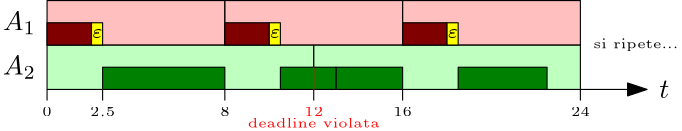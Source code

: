 <?xml version="1.0"?>
<!DOCTYPE ipe SYSTEM "ipe.dtd">
<ipe version="70218" creator="Ipe 7.2.28">
<info created="D:20241028185554" modified="D:20241028185554"/>
<ipestyle name="basic">
<symbol name="arrow/arc(spx)">
<path stroke="sym-stroke" fill="sym-stroke" pen="sym-pen">
0 0 m
-1 0.333 l
-1 -0.333 l
h
</path>
</symbol>
<symbol name="arrow/farc(spx)">
<path stroke="sym-stroke" fill="white" pen="sym-pen">
0 0 m
-1 0.333 l
-1 -0.333 l
h
</path>
</symbol>
<symbol name="arrow/ptarc(spx)">
<path stroke="sym-stroke" fill="sym-stroke" pen="sym-pen">
0 0 m
-1 0.333 l
-0.8 0 l
-1 -0.333 l
h
</path>
</symbol>
<symbol name="arrow/fptarc(spx)">
<path stroke="sym-stroke" fill="white" pen="sym-pen">
0 0 m
-1 0.333 l
-0.8 0 l
-1 -0.333 l
h
</path>
</symbol>
<symbol name="mark/circle(sx)" transformations="translations">
<path fill="sym-stroke">
0.6 0 0 0.6 0 0 e
0.4 0 0 0.4 0 0 e
</path>
</symbol>
<symbol name="mark/disk(sx)" transformations="translations">
<path fill="sym-stroke">
0.6 0 0 0.6 0 0 e
</path>
</symbol>
<symbol name="mark/fdisk(sfx)" transformations="translations">
<group>
<path fill="sym-fill">
0.5 0 0 0.5 0 0 e
</path>
<path fill="sym-stroke" fillrule="eofill">
0.6 0 0 0.6 0 0 e
0.4 0 0 0.4 0 0 e
</path>
</group>
</symbol>
<symbol name="mark/box(sx)" transformations="translations">
<path fill="sym-stroke" fillrule="eofill">
-0.6 -0.6 m
0.6 -0.6 l
0.6 0.6 l
-0.6 0.6 l
h
-0.4 -0.4 m
0.4 -0.4 l
0.4 0.4 l
-0.4 0.4 l
h
</path>
</symbol>
<symbol name="mark/square(sx)" transformations="translations">
<path fill="sym-stroke">
-0.6 -0.6 m
0.6 -0.6 l
0.6 0.6 l
-0.6 0.6 l
h
</path>
</symbol>
<symbol name="mark/fsquare(sfx)" transformations="translations">
<group>
<path fill="sym-fill">
-0.5 -0.5 m
0.5 -0.5 l
0.5 0.5 l
-0.5 0.5 l
h
</path>
<path fill="sym-stroke" fillrule="eofill">
-0.6 -0.6 m
0.6 -0.6 l
0.6 0.6 l
-0.6 0.6 l
h
-0.4 -0.4 m
0.4 -0.4 l
0.4 0.4 l
-0.4 0.4 l
h
</path>
</group>
</symbol>
<symbol name="mark/cross(sx)" transformations="translations">
<group>
<path fill="sym-stroke">
-0.43 -0.57 m
0.57 0.43 l
0.43 0.57 l
-0.57 -0.43 l
h
</path>
<path fill="sym-stroke">
-0.43 0.57 m
0.57 -0.43 l
0.43 -0.57 l
-0.57 0.43 l
h
</path>
</group>
</symbol>
<symbol name="arrow/fnormal(spx)">
<path stroke="sym-stroke" fill="white" pen="sym-pen">
0 0 m
-1 0.333 l
-1 -0.333 l
h
</path>
</symbol>
<symbol name="arrow/pointed(spx)">
<path stroke="sym-stroke" fill="sym-stroke" pen="sym-pen">
0 0 m
-1 0.333 l
-0.8 0 l
-1 -0.333 l
h
</path>
</symbol>
<symbol name="arrow/fpointed(spx)">
<path stroke="sym-stroke" fill="white" pen="sym-pen">
0 0 m
-1 0.333 l
-0.8 0 l
-1 -0.333 l
h
</path>
</symbol>
<symbol name="arrow/linear(spx)">
<path stroke="sym-stroke" pen="sym-pen">
-1 0.333 m
0 0 l
-1 -0.333 l
</path>
</symbol>
<symbol name="arrow/fdouble(spx)">
<path stroke="sym-stroke" fill="white" pen="sym-pen">
0 0 m
-1 0.333 l
-1 -0.333 l
h
-1 0 m
-2 0.333 l
-2 -0.333 l
h
</path>
</symbol>
<symbol name="arrow/double(spx)">
<path stroke="sym-stroke" fill="sym-stroke" pen="sym-pen">
0 0 m
-1 0.333 l
-1 -0.333 l
h
-1 0 m
-2 0.333 l
-2 -0.333 l
h
</path>
</symbol>
<symbol name="arrow/mid-normal(spx)">
<path stroke="sym-stroke" fill="sym-stroke" pen="sym-pen">
0.5 0 m
-0.5 0.333 l
-0.5 -0.333 l
h
</path>
</symbol>
<symbol name="arrow/mid-fnormal(spx)">
<path stroke="sym-stroke" fill="white" pen="sym-pen">
0.5 0 m
-0.5 0.333 l
-0.5 -0.333 l
h
</path>
</symbol>
<symbol name="arrow/mid-pointed(spx)">
<path stroke="sym-stroke" fill="sym-stroke" pen="sym-pen">
0.5 0 m
-0.5 0.333 l
-0.3 0 l
-0.5 -0.333 l
h
</path>
</symbol>
<symbol name="arrow/mid-fpointed(spx)">
<path stroke="sym-stroke" fill="white" pen="sym-pen">
0.5 0 m
-0.5 0.333 l
-0.3 0 l
-0.5 -0.333 l
h
</path>
</symbol>
<symbol name="arrow/mid-double(spx)">
<path stroke="sym-stroke" fill="sym-stroke" pen="sym-pen">
1 0 m
0 0.333 l
0 -0.333 l
h
0 0 m
-1 0.333 l
-1 -0.333 l
h
</path>
</symbol>
<symbol name="arrow/mid-fdouble(spx)">
<path stroke="sym-stroke" fill="white" pen="sym-pen">
1 0 m
0 0.333 l
0 -0.333 l
h
0 0 m
-1 0.333 l
-1 -0.333 l
h
</path>
</symbol>
<anglesize name="22.5 deg" value="22.5"/>
<anglesize name="30 deg" value="30"/>
<anglesize name="45 deg" value="45"/>
<anglesize name="60 deg" value="60"/>
<anglesize name="90 deg" value="90"/>
<arrowsize name="large" value="10"/>
<arrowsize name="small" value="5"/>
<arrowsize name="tiny" value="3"/>
<color name="blue" value="0 0 1"/>
<color name="brown" value="0.647 0.165 0.165"/>
<color name="darkblue" value="0 0 0.545"/>
<color name="darkcyan" value="0 0.545 0.545"/>
<color name="darkgray" value="0.663"/>
<color name="darkgreen" value="0 0.392 0"/>
<color name="darkmagenta" value="0.545 0 0.545"/>
<color name="darkorange" value="1 0.549 0"/>
<color name="darkred" value="0.545 0 0"/>
<color name="gold" value="1 0.843 0"/>
<color name="gray" value="0.745"/>
<color name="green" value="0 1 0"/>
<color name="lightblue" value="0.678 0.847 0.902"/>
<color name="lightcyan" value="0.878 1 1"/>
<color name="lightgray" value="0.827"/>
<color name="lightgreen" value="0.565 0.933 0.565"/>
<color name="lightyellow" value="1 1 0.878"/>
<color name="navy" value="0 0 0.502"/>
<color name="orange" value="1 0.647 0"/>
<color name="pink" value="1 0.753 0.796"/>
<color name="purple" value="0.627 0.125 0.941"/>
<color name="red" value="1 0 0"/>
<color name="seagreen" value="0.18 0.545 0.341"/>
<color name="turquoise" value="0.251 0.878 0.816"/>
<color name="violet" value="0.933 0.51 0.933"/>
<color name="yellow" value="1 1 0"/>
<dashstyle name="dash dot dotted" value="[4 2 1 2 1 2] 0"/>
<dashstyle name="dash dotted" value="[4 2 1 2] 0"/>
<dashstyle name="dashed" value="[4] 0"/>
<dashstyle name="dotted" value="[1 3] 0"/>
<gridsize name="10 pts (~3.5 mm)" value="10"/>
<gridsize name="14 pts (~5 mm)" value="14"/>
<gridsize name="16 pts (~6 mm)" value="16"/>
<gridsize name="20 pts (~7 mm)" value="20"/>
<gridsize name="28 pts (~10 mm)" value="28"/>
<gridsize name="32 pts (~12 mm)" value="32"/>
<gridsize name="4 pts" value="4"/>
<gridsize name="56 pts (~20 mm)" value="56"/>
<gridsize name="8 pts (~3 mm)" value="8"/>
<opacity name="10%" value="0.1"/>
<opacity name="30%" value="0.3"/>
<opacity name="50%" value="0.5"/>
<opacity name="75%" value="0.75"/>
<pen name="fat" value="1.2"/>
<pen name="heavier" value="0.8"/>
<pen name="ultrafat" value="2"/>
<symbolsize name="large" value="5"/>
<symbolsize name="small" value="2"/>
<symbolsize name="tiny" value="1.1"/>
<textsize name="Huge" value="\Huge"/>
<textsize name="LARGE" value="\LARGE"/>
<textsize name="Large" value="\Large"/>
<textsize name="footnote" value="\footnotesize"/>
<textsize name="huge" value="\huge"/>
<textsize name="large" value="\large"/>
<textsize name="script" value="\scriptsize"/>
<textsize name="small" value="\small"/>
<textsize name="tiny" value="\tiny"/>
<textstyle name="center" begin="\begin{center}" end="\end{center}"/>
<textstyle name="item" begin="\begin{itemize}\item{}" end="\end{itemize}"/>
<textstyle name="itemize" begin="\begin{itemize}" end="\end{itemize}"/>
<tiling name="falling" angle="-60" step="4" width="1"/>
<tiling name="rising" angle="30" step="4" width="1"/>
</ipestyle>
<page>
<layer name="alpha"/>
<view layers="alpha" active="alpha"/>
<path layer="alpha" matrix="1 0 0 1 48 -16" stroke="black" fill="0.502 1 0.502" opacity="50%" stroke-opacity="opaque">
128 752 m
128 736 l
224 736 l
224 752 l
h
</path>
<path matrix="1 0 0 1 144 -16" stroke="black" fill="0.502 1 0.502" opacity="50%" stroke-opacity="opaque">
128 752 m
128 736 l
224 736 l
224 752 l
h
</path>
<path matrix="1 0 0 1 48 -16" stroke="black" fill="1 0.502 0.502" opacity="50%" stroke-opacity="opaque">
128 768 m
128 752 l
192 752 l
192 768 l
h
</path>
<path matrix="1 0 0 1 112 -16" stroke="black" fill="1 0.502 0.502" opacity="50%" stroke-opacity="opaque">
128 768 m
128 752 l
192 752 l
192 768 l
h
</path>
<path matrix="1 0 0 1 176 -16" stroke="black" fill="1 0.502 0.502" opacity="50%" stroke-opacity="opaque">
128 768 m
128 752 l
192 752 l
192 768 l
h
</path>
<text matrix="1 0 0 1 52 -16" transformations="translations" pos="120 760" stroke="black" type="label" width="11.941" height="6.812" depth="1.49" halign="right" valign="center" style="math">A_1</text>
<text matrix="1 0 0 1 52 -32" transformations="translations" pos="120 760" stroke="black" type="label" width="11.941" height="6.812" depth="1.49" halign="right" valign="center" style="math">A_2</text>
<text matrix="1 0 0 1 280 -40" transformations="translations" pos="120 760" stroke="black" type="label" width="3.598" height="6.128" depth="0" halign="right" valign="center" style="math">t</text>
<path matrix="1 0 0 1 48 -16" stroke="black" fill="0.502 0 0">
192 760 m
192 752 l
208 752 l
208 760 l
h
</path>
<path matrix="1 0 0 1 48 -16" stroke="black" fill="0.502 0 0">
256 760 m
256 752 l
272 752 l
272 760 l
h
</path>
<path matrix="1 0 0 1 52 -16" stroke="black" fill="0 0.502 0">
272 744 m
272 736 l
304 736 l
304 744 l
h
</path>
<path matrix="1 0 0 1 48 0" stroke="black" fill="0.502">
320 720 m
320 716 l
</path>
<text matrix="1 0 0 1 248 -48" transformations="translations" pos="120 760" stroke="black" type="label" width="6.78" height="3.21" depth="0" halign="center" valign="center" size="tiny" style="math">24</text>
<path matrix="1 0 0 1 -144 0" stroke="black" fill="0.502">
320 720 m
320 716 l
</path>
<text matrix="1 0 0 1 56 -48" transformations="translations" pos="120 760" stroke="black" type="label" width="3.39" height="3.21" depth="0" halign="center" valign="center" size="tiny" style="math">0</text>
<path matrix="1 0 0 1 -124 0" stroke="black" fill="0.502">
320 720 m
320 716 l
</path>
<text matrix="1 0 0 1 76 -48" transformations="translations" pos="120 760" stroke="black" type="label" width="9.063" height="3.21" depth="0" halign="center" valign="center" size="tiny" style="math">2.5</text>
<path matrix="1 0 0 1 -80 0" stroke="black" fill="0.502">
320 720 m
320 716 l
</path>
<text matrix="1 0 0 1 120 -48" transformations="translations" pos="120 760" stroke="black" type="label" width="3.39" height="3.21" depth="0" halign="center" valign="center" size="tiny" style="math">8</text>
<path matrix="1 0 0 1 -16 0" stroke="black" fill="0.502">
320 720 m
320 716 l
</path>
<text matrix="1 0 0 1 184 -48" transformations="translations" pos="120 760" stroke="black" type="label" width="6.78" height="3.21" depth="0" halign="center" valign="center" size="tiny" style="math">16</text>
<text matrix="1 0 0 1 268 -24" transformations="translations" pos="120 760" stroke="black" type="label" width="30.511" height="3.395" depth="0.96" halign="center" valign="center" size="tiny">si ripete...</text>
<path matrix="1 0 0 1 48 -16" stroke="black" fill="0.502 0 0">
128 760 m
128 752 l
144 752 l
144 760 l
h
</path>
<path matrix="1 0 0 1 0 4" stroke="0" arrow="normal/normal">
368 716 m
392 716 l
</path>
<path matrix="1 0 0 1 -48 0" stroke="black" fill="0.502">
320 720 m
320 716 l
</path>
<text matrix="1 0 0 1 152 -48" transformations="translations" pos="120 760" stroke="1 0 0" type="label" width="6.78" height="3.21" depth="0" halign="center" valign="center" size="tiny" style="math">12</text>
<path stroke="0" fill="1 1 0">
192 744 m
192 736 l
196 736 l
196 744 l
h
</path>
<text matrix="1 0 0 1 76 -20" transformations="translations" pos="120 760" stroke="black" type="label" width="3.764" height="3.003" depth="0" halign="right" valign="center" size="script" style="math">\varepsilon</text>
<path matrix="1 0 0 1 64 0" stroke="0" fill="1 1 0">
192 744 m
192 736 l
196 736 l
196 744 l
h
</path>
<text matrix="1 0 0 1 140 -20" transformations="translations" pos="120 760" stroke="black" type="label" width="3.764" height="3.003" depth="0" halign="right" valign="center" size="script" style="math">\varepsilon</text>
<path stroke="0" fill="0 0.502 0">
196 728 m
196 720 l
240 720 l
240 728 l
h
</path>
<path stroke="0" fill="0 0.502 0">
280 728 m
280 720 l
304 720 l
304 728 l
h
</path>
<path matrix="1 0 0 1 128 0" stroke="0" fill="1 1 0">
192 744 m
192 736 l
196 736 l
196 744 l
h
</path>
<text matrix="1 0 0 1 204 -20" transformations="translations" pos="120 760" stroke="black" type="label" width="3.764" height="3.003" depth="0" halign="right" valign="center" size="script" style="math">\varepsilon</text>
<path stroke="0" fill="0 0.502 0">
260 728 m
260 720 l
280 720 l
280 728 l
h
</path>
<path stroke="1 0 0" fill="0 0.502 0">
272 728 m
272 720 l
</path>
<text matrix="1 0 0 1 152 -52" transformations="translations" pos="120 760" stroke="1 0 0" type="label" width="47.496" height="3.459" depth="0" halign="center" valign="center" size="tiny">deadline violata</text>
</page>
</ipe>
